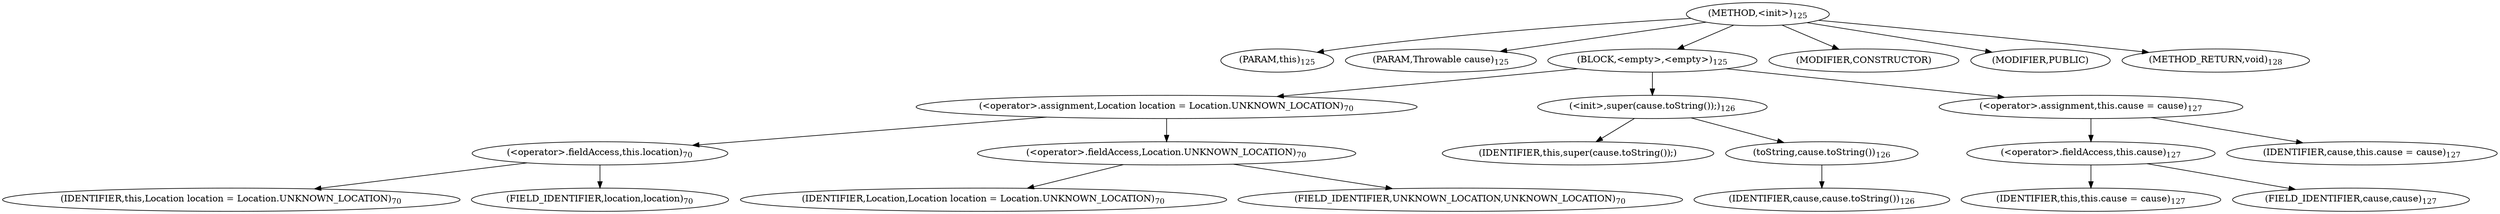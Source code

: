 digraph "&lt;init&gt;" {  
"122" [label = <(METHOD,&lt;init&gt;)<SUB>125</SUB>> ]
"14" [label = <(PARAM,this)<SUB>125</SUB>> ]
"123" [label = <(PARAM,Throwable cause)<SUB>125</SUB>> ]
"124" [label = <(BLOCK,&lt;empty&gt;,&lt;empty&gt;)<SUB>125</SUB>> ]
"125" [label = <(&lt;operator&gt;.assignment,Location location = Location.UNKNOWN_LOCATION)<SUB>70</SUB>> ]
"126" [label = <(&lt;operator&gt;.fieldAccess,this.location)<SUB>70</SUB>> ]
"127" [label = <(IDENTIFIER,this,Location location = Location.UNKNOWN_LOCATION)<SUB>70</SUB>> ]
"128" [label = <(FIELD_IDENTIFIER,location,location)<SUB>70</SUB>> ]
"129" [label = <(&lt;operator&gt;.fieldAccess,Location.UNKNOWN_LOCATION)<SUB>70</SUB>> ]
"130" [label = <(IDENTIFIER,Location,Location location = Location.UNKNOWN_LOCATION)<SUB>70</SUB>> ]
"131" [label = <(FIELD_IDENTIFIER,UNKNOWN_LOCATION,UNKNOWN_LOCATION)<SUB>70</SUB>> ]
"132" [label = <(&lt;init&gt;,super(cause.toString());)<SUB>126</SUB>> ]
"13" [label = <(IDENTIFIER,this,super(cause.toString());)> ]
"133" [label = <(toString,cause.toString())<SUB>126</SUB>> ]
"134" [label = <(IDENTIFIER,cause,cause.toString())<SUB>126</SUB>> ]
"135" [label = <(&lt;operator&gt;.assignment,this.cause = cause)<SUB>127</SUB>> ]
"136" [label = <(&lt;operator&gt;.fieldAccess,this.cause)<SUB>127</SUB>> ]
"15" [label = <(IDENTIFIER,this,this.cause = cause)<SUB>127</SUB>> ]
"137" [label = <(FIELD_IDENTIFIER,cause,cause)<SUB>127</SUB>> ]
"138" [label = <(IDENTIFIER,cause,this.cause = cause)<SUB>127</SUB>> ]
"139" [label = <(MODIFIER,CONSTRUCTOR)> ]
"140" [label = <(MODIFIER,PUBLIC)> ]
"141" [label = <(METHOD_RETURN,void)<SUB>128</SUB>> ]
  "122" -> "14" 
  "122" -> "123" 
  "122" -> "124" 
  "122" -> "139" 
  "122" -> "140" 
  "122" -> "141" 
  "124" -> "125" 
  "124" -> "132" 
  "124" -> "135" 
  "125" -> "126" 
  "125" -> "129" 
  "126" -> "127" 
  "126" -> "128" 
  "129" -> "130" 
  "129" -> "131" 
  "132" -> "13" 
  "132" -> "133" 
  "133" -> "134" 
  "135" -> "136" 
  "135" -> "138" 
  "136" -> "15" 
  "136" -> "137" 
}
